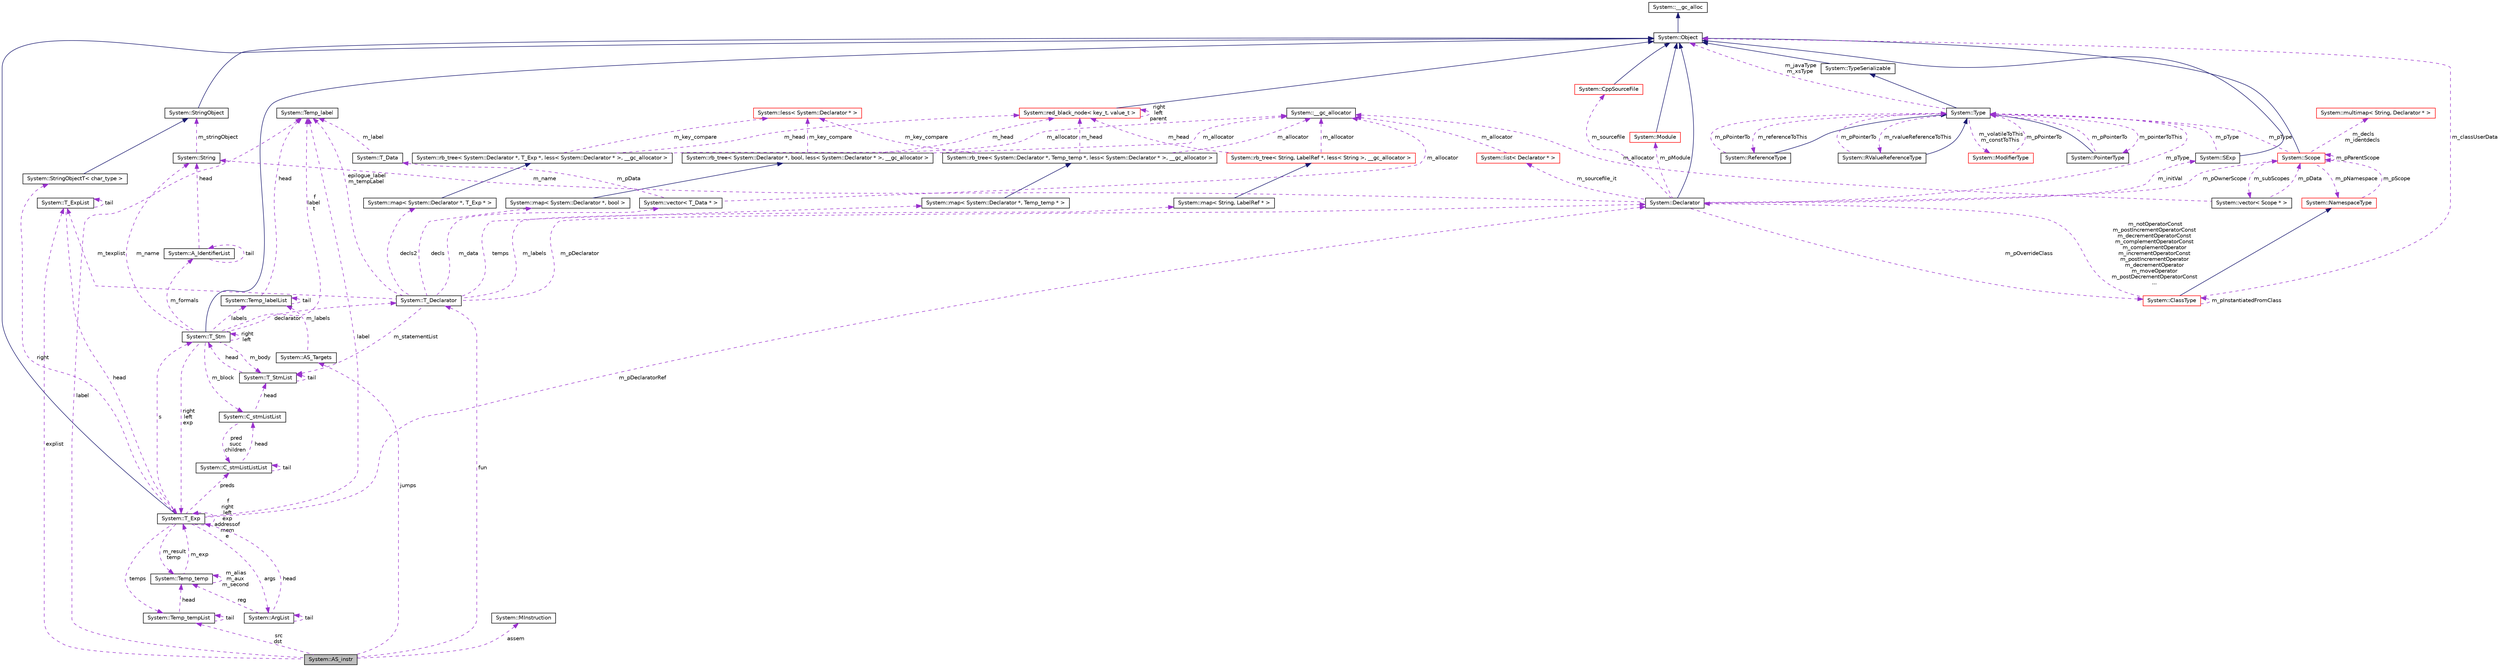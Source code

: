 digraph G
{
  edge [fontname="Helvetica",fontsize="10",labelfontname="Helvetica",labelfontsize="10"];
  node [fontname="Helvetica",fontsize="10",shape=record];
  Node1 [label="System::AS_instr",height=0.2,width=0.4,color="black", fillcolor="grey75", style="filled" fontcolor="black"];
  Node2 -> Node1 [dir="back",color="darkorchid3",fontsize="10",style="dashed",label=" explist" ,fontname="Helvetica"];
  Node2 [label="System::T_ExpList",height=0.2,width=0.4,color="black", fillcolor="white", style="filled",URL="$class_system_1_1_t___exp_list.html"];
  Node2 -> Node2 [dir="back",color="darkorchid3",fontsize="10",style="dashed",label=" tail" ,fontname="Helvetica"];
  Node3 -> Node2 [dir="back",color="darkorchid3",fontsize="10",style="dashed",label=" head" ,fontname="Helvetica"];
  Node3 [label="System::T_Exp",height=0.2,width=0.4,color="black", fillcolor="white", style="filled",URL="$class_system_1_1_t___exp.html"];
  Node4 -> Node3 [dir="back",color="midnightblue",fontsize="10",style="solid",fontname="Helvetica"];
  Node4 [label="System::Object",height=0.2,width=0.4,color="black", fillcolor="white", style="filled",URL="$class_system_1_1_object.html"];
  Node5 -> Node4 [dir="back",color="midnightblue",fontsize="10",style="solid",fontname="Helvetica"];
  Node5 [label="System::__gc_alloc",height=0.2,width=0.4,color="black", fillcolor="white", style="filled",URL="$class_system_1_1____gc__alloc.html"];
  Node6 -> Node3 [dir="back",color="darkorchid3",fontsize="10",style="dashed",label=" preds" ,fontname="Helvetica"];
  Node6 [label="System::C_stmListListList",height=0.2,width=0.4,color="black", fillcolor="white", style="filled",URL="$class_system_1_1_c__stm_list_list_list.html"];
  Node6 -> Node6 [dir="back",color="darkorchid3",fontsize="10",style="dashed",label=" tail" ,fontname="Helvetica"];
  Node7 -> Node6 [dir="back",color="darkorchid3",fontsize="10",style="dashed",label=" head" ,fontname="Helvetica"];
  Node7 [label="System::C_stmListList",height=0.2,width=0.4,color="black", fillcolor="white", style="filled",URL="$class_system_1_1_c__stm_list_list.html"];
  Node6 -> Node7 [dir="back",color="darkorchid3",fontsize="10",style="dashed",label=" pred\nsucc\nchildren" ,fontname="Helvetica"];
  Node8 -> Node7 [dir="back",color="darkorchid3",fontsize="10",style="dashed",label=" head" ,fontname="Helvetica"];
  Node8 [label="System::T_StmList",height=0.2,width=0.4,color="black", fillcolor="white", style="filled",URL="$class_system_1_1_t___stm_list.html"];
  Node9 -> Node8 [dir="back",color="darkorchid3",fontsize="10",style="dashed",label=" head" ,fontname="Helvetica"];
  Node9 [label="System::T_Stm",height=0.2,width=0.4,color="black", fillcolor="white", style="filled",URL="$class_system_1_1_t___stm.html"];
  Node4 -> Node9 [dir="back",color="midnightblue",fontsize="10",style="solid",fontname="Helvetica"];
  Node9 -> Node9 [dir="back",color="darkorchid3",fontsize="10",style="dashed",label=" right\nleft" ,fontname="Helvetica"];
  Node8 -> Node9 [dir="back",color="darkorchid3",fontsize="10",style="dashed",label=" m_body" ,fontname="Helvetica"];
  Node10 -> Node9 [dir="back",color="darkorchid3",fontsize="10",style="dashed",label=" labels" ,fontname="Helvetica"];
  Node10 [label="System::Temp_labelList",height=0.2,width=0.4,color="black", fillcolor="white", style="filled",URL="$struct_system_1_1_temp__label_list.html"];
  Node10 -> Node10 [dir="back",color="darkorchid3",fontsize="10",style="dashed",label=" tail" ,fontname="Helvetica"];
  Node11 -> Node10 [dir="back",color="darkorchid3",fontsize="10",style="dashed",label=" head" ,fontname="Helvetica"];
  Node11 [label="System::Temp_label",height=0.2,width=0.4,color="black", fillcolor="white", style="filled",URL="$class_system_1_1_temp__label.html"];
  Node11 -> Node9 [dir="back",color="darkorchid3",fontsize="10",style="dashed",label=" f\nlabel\nt" ,fontname="Helvetica"];
  Node12 -> Node9 [dir="back",color="darkorchid3",fontsize="10",style="dashed",label=" declarator" ,fontname="Helvetica"];
  Node12 [label="System::T_Declarator",height=0.2,width=0.4,color="black", fillcolor="white", style="filled",URL="$class_system_1_1_t___declarator.html"];
  Node13 -> Node12 [dir="back",color="darkorchid3",fontsize="10",style="dashed",label=" decls" ,fontname="Helvetica"];
  Node13 [label="System::map\< System::Declarator *, bool \>",height=0.2,width=0.4,color="black", fillcolor="white", style="filled",URL="$class_system_1_1map.html"];
  Node14 -> Node13 [dir="back",color="midnightblue",fontsize="10",style="solid",fontname="Helvetica"];
  Node14 [label="System::rb_tree\< System::Declarator *, bool, less\< System::Declarator * \>, __gc_allocator \>",height=0.2,width=0.4,color="black", fillcolor="white", style="filled",URL="$class_system_1_1rb__tree.html"];
  Node15 -> Node14 [dir="back",color="darkorchid3",fontsize="10",style="dashed",label=" m_allocator" ,fontname="Helvetica"];
  Node15 [label="System::__gc_allocator",height=0.2,width=0.4,color="black", fillcolor="white", style="filled",URL="$class_system_1_1____gc__allocator.html"];
  Node16 -> Node14 [dir="back",color="darkorchid3",fontsize="10",style="dashed",label=" m_key_compare" ,fontname="Helvetica"];
  Node16 [label="System::less\< System::Declarator * \>",height=0.2,width=0.4,color="red", fillcolor="white", style="filled",URL="$class_system_1_1less.html"];
  Node17 -> Node14 [dir="back",color="darkorchid3",fontsize="10",style="dashed",label=" m_head" ,fontname="Helvetica"];
  Node17 [label="System::red_black_node\< key_t, value_t \>",height=0.2,width=0.4,color="red", fillcolor="white", style="filled",URL="$class_system_1_1red__black__node.html"];
  Node4 -> Node17 [dir="back",color="midnightblue",fontsize="10",style="solid",fontname="Helvetica"];
  Node17 -> Node17 [dir="back",color="darkorchid3",fontsize="10",style="dashed",label=" right\nleft\nparent" ,fontname="Helvetica"];
  Node2 -> Node12 [dir="back",color="darkorchid3",fontsize="10",style="dashed",label=" m_texplist" ,fontname="Helvetica"];
  Node8 -> Node12 [dir="back",color="darkorchid3",fontsize="10",style="dashed",label=" m_statementList" ,fontname="Helvetica"];
  Node11 -> Node12 [dir="back",color="darkorchid3",fontsize="10",style="dashed",label=" epilogue_label\nm_tempLabel" ,fontname="Helvetica"];
  Node18 -> Node12 [dir="back",color="darkorchid3",fontsize="10",style="dashed",label=" m_pDeclarator" ,fontname="Helvetica"];
  Node18 [label="System::Declarator",height=0.2,width=0.4,color="black", fillcolor="white", style="filled",URL="$class_system_1_1_declarator.html"];
  Node4 -> Node18 [dir="back",color="midnightblue",fontsize="10",style="solid",fontname="Helvetica"];
  Node19 -> Node18 [dir="back",color="darkorchid3",fontsize="10",style="dashed",label=" m_pType" ,fontname="Helvetica"];
  Node19 [label="System::Type",height=0.2,width=0.4,color="black", fillcolor="white", style="filled",URL="$class_system_1_1_type.html"];
  Node20 -> Node19 [dir="back",color="midnightblue",fontsize="10",style="solid",fontname="Helvetica"];
  Node20 [label="System::TypeSerializable",height=0.2,width=0.4,color="black", fillcolor="white", style="filled",URL="$class_system_1_1_type_serializable.html"];
  Node4 -> Node20 [dir="back",color="midnightblue",fontsize="10",style="solid",fontname="Helvetica"];
  Node21 -> Node19 [dir="back",color="darkorchid3",fontsize="10",style="dashed",label=" m_pointerToThis" ,fontname="Helvetica"];
  Node21 [label="System::PointerType",height=0.2,width=0.4,color="black", fillcolor="white", style="filled",URL="$class_system_1_1_pointer_type.html"];
  Node19 -> Node21 [dir="back",color="midnightblue",fontsize="10",style="solid",fontname="Helvetica"];
  Node19 -> Node21 [dir="back",color="darkorchid3",fontsize="10",style="dashed",label=" m_pPointerTo" ,fontname="Helvetica"];
  Node22 -> Node19 [dir="back",color="darkorchid3",fontsize="10",style="dashed",label=" m_referenceToThis" ,fontname="Helvetica"];
  Node22 [label="System::ReferenceType",height=0.2,width=0.4,color="black", fillcolor="white", style="filled",URL="$class_system_1_1_reference_type.html"];
  Node19 -> Node22 [dir="back",color="midnightblue",fontsize="10",style="solid",fontname="Helvetica"];
  Node19 -> Node22 [dir="back",color="darkorchid3",fontsize="10",style="dashed",label=" m_pPointerTo" ,fontname="Helvetica"];
  Node23 -> Node19 [dir="back",color="darkorchid3",fontsize="10",style="dashed",label=" m_rvalueReferenceToThis" ,fontname="Helvetica"];
  Node23 [label="System::RValueReferenceType",height=0.2,width=0.4,color="black", fillcolor="white", style="filled",URL="$class_system_1_1_r_value_reference_type.html"];
  Node19 -> Node23 [dir="back",color="midnightblue",fontsize="10",style="solid",fontname="Helvetica"];
  Node19 -> Node23 [dir="back",color="darkorchid3",fontsize="10",style="dashed",label=" m_pPointerTo" ,fontname="Helvetica"];
  Node24 -> Node19 [dir="back",color="darkorchid3",fontsize="10",style="dashed",label=" m_volatileToThis\nm_constToThis" ,fontname="Helvetica"];
  Node24 [label="System::ModifierType",height=0.2,width=0.4,color="red", fillcolor="white", style="filled",URL="$class_system_1_1_modifier_type.html"];
  Node19 -> Node24 [dir="back",color="darkorchid3",fontsize="10",style="dashed",label=" m_pPointerTo" ,fontname="Helvetica"];
  Node4 -> Node19 [dir="back",color="darkorchid3",fontsize="10",style="dashed",label=" m_javaType\nm_xsType" ,fontname="Helvetica"];
  Node25 -> Node18 [dir="back",color="darkorchid3",fontsize="10",style="dashed",label=" m_pOwnerScope" ,fontname="Helvetica"];
  Node25 [label="System::Scope",height=0.2,width=0.4,color="red", fillcolor="white", style="filled",URL="$class_system_1_1_scope.html"];
  Node4 -> Node25 [dir="back",color="midnightblue",fontsize="10",style="solid",fontname="Helvetica"];
  Node19 -> Node25 [dir="back",color="darkorchid3",fontsize="10",style="dashed",label=" m_pType" ,fontname="Helvetica"];
  Node26 -> Node25 [dir="back",color="darkorchid3",fontsize="10",style="dashed",label=" m_subScopes" ,fontname="Helvetica"];
  Node26 [label="System::vector\< Scope * \>",height=0.2,width=0.4,color="black", fillcolor="white", style="filled",URL="$class_system_1_1vector.html"];
  Node25 -> Node26 [dir="back",color="darkorchid3",fontsize="10",style="dashed",label=" m_pData" ,fontname="Helvetica"];
  Node15 -> Node26 [dir="back",color="darkorchid3",fontsize="10",style="dashed",label=" m_allocator" ,fontname="Helvetica"];
  Node25 -> Node25 [dir="back",color="darkorchid3",fontsize="10",style="dashed",label=" m_pParentScope" ,fontname="Helvetica"];
  Node27 -> Node25 [dir="back",color="darkorchid3",fontsize="10",style="dashed",label=" m_decls\nm_identdecls" ,fontname="Helvetica"];
  Node27 [label="System::multimap\< String, Declarator * \>",height=0.2,width=0.4,color="red", fillcolor="white", style="filled",URL="$class_system_1_1multimap.html"];
  Node28 -> Node25 [dir="back",color="darkorchid3",fontsize="10",style="dashed",label=" m_pNamespace" ,fontname="Helvetica"];
  Node28 [label="System::NamespaceType",height=0.2,width=0.4,color="red", fillcolor="white", style="filled",URL="$class_system_1_1_namespace_type.html"];
  Node25 -> Node28 [dir="back",color="darkorchid3",fontsize="10",style="dashed",label=" m_pScope" ,fontname="Helvetica"];
  Node29 -> Node18 [dir="back",color="darkorchid3",fontsize="10",style="dashed",label=" m_initVal" ,fontname="Helvetica"];
  Node29 [label="System::SExp",height=0.2,width=0.4,color="black", fillcolor="white", style="filled",URL="$class_system_1_1_s_exp.html"];
  Node4 -> Node29 [dir="back",color="midnightblue",fontsize="10",style="solid",fontname="Helvetica"];
  Node19 -> Node29 [dir="back",color="darkorchid3",fontsize="10",style="dashed",label=" m_pType" ,fontname="Helvetica"];
  Node30 -> Node18 [dir="back",color="darkorchid3",fontsize="10",style="dashed",label=" m_sourcefile" ,fontname="Helvetica"];
  Node30 [label="System::CppSourceFile",height=0.2,width=0.4,color="red", fillcolor="white", style="filled",URL="$class_system_1_1_cpp_source_file.html"];
  Node4 -> Node30 [dir="back",color="midnightblue",fontsize="10",style="solid",fontname="Helvetica"];
  Node31 -> Node18 [dir="back",color="darkorchid3",fontsize="10",style="dashed",label=" m_pOverrideClass" ,fontname="Helvetica"];
  Node31 [label="System::ClassType",height=0.2,width=0.4,color="red", fillcolor="white", style="filled",URL="$class_system_1_1_class_type.html"];
  Node28 -> Node31 [dir="back",color="midnightblue",fontsize="10",style="solid",fontname="Helvetica"];
  Node18 -> Node31 [dir="back",color="darkorchid3",fontsize="10",style="dashed",label=" m_notOperatorConst\nm_postIncrementOperatorConst\nm_decrementOperatorConst\nm_complementOperatorConst\nm_complementOperator\nm_incrementOperatorConst\nm_postIncrementOperator\nm_decrementOperator\nm_moveOperator\nm_postDecrementOperatorConst\n..." ,fontname="Helvetica"];
  Node31 -> Node31 [dir="back",color="darkorchid3",fontsize="10",style="dashed",label=" m_pInstantiatedFromClass" ,fontname="Helvetica"];
  Node4 -> Node31 [dir="back",color="darkorchid3",fontsize="10",style="dashed",label=" m_classUserData" ,fontname="Helvetica"];
  Node32 -> Node18 [dir="back",color="darkorchid3",fontsize="10",style="dashed",label=" m_name" ,fontname="Helvetica"];
  Node32 [label="System::String",height=0.2,width=0.4,color="black", fillcolor="white", style="filled",URL="$class_system_1_1_string.html"];
  Node33 -> Node32 [dir="back",color="darkorchid3",fontsize="10",style="dashed",label=" m_stringObject" ,fontname="Helvetica"];
  Node33 [label="System::StringObject",height=0.2,width=0.4,color="black", fillcolor="white", style="filled",URL="$class_system_1_1_string_object.html"];
  Node4 -> Node33 [dir="back",color="midnightblue",fontsize="10",style="solid",fontname="Helvetica"];
  Node34 -> Node18 [dir="back",color="darkorchid3",fontsize="10",style="dashed",label=" m_pModule" ,fontname="Helvetica"];
  Node34 [label="System::Module",height=0.2,width=0.4,color="red", fillcolor="white", style="filled",URL="$class_system_1_1_module.html"];
  Node4 -> Node34 [dir="back",color="midnightblue",fontsize="10",style="solid",fontname="Helvetica"];
  Node35 -> Node18 [dir="back",color="darkorchid3",fontsize="10",style="dashed",label=" m_sourcefile_it" ,fontname="Helvetica"];
  Node35 [label="System::list\< Declarator * \>",height=0.2,width=0.4,color="red", fillcolor="white", style="filled",URL="$class_system_1_1list.html"];
  Node15 -> Node35 [dir="back",color="darkorchid3",fontsize="10",style="dashed",label=" m_allocator" ,fontname="Helvetica"];
  Node36 -> Node12 [dir="back",color="darkorchid3",fontsize="10",style="dashed",label=" temps" ,fontname="Helvetica"];
  Node36 [label="System::map\< System::Declarator *, Temp_temp * \>",height=0.2,width=0.4,color="black", fillcolor="white", style="filled",URL="$class_system_1_1map.html"];
  Node37 -> Node36 [dir="back",color="midnightblue",fontsize="10",style="solid",fontname="Helvetica"];
  Node37 [label="System::rb_tree\< System::Declarator *, Temp_temp *, less\< System::Declarator * \>, __gc_allocator \>",height=0.2,width=0.4,color="black", fillcolor="white", style="filled",URL="$class_system_1_1rb__tree.html"];
  Node15 -> Node37 [dir="back",color="darkorchid3",fontsize="10",style="dashed",label=" m_allocator" ,fontname="Helvetica"];
  Node16 -> Node37 [dir="back",color="darkorchid3",fontsize="10",style="dashed",label=" m_key_compare" ,fontname="Helvetica"];
  Node17 -> Node37 [dir="back",color="darkorchid3",fontsize="10",style="dashed",label=" m_head" ,fontname="Helvetica"];
  Node38 -> Node12 [dir="back",color="darkorchid3",fontsize="10",style="dashed",label=" m_data" ,fontname="Helvetica"];
  Node38 [label="System::vector\< T_Data * \>",height=0.2,width=0.4,color="black", fillcolor="white", style="filled",URL="$class_system_1_1vector.html"];
  Node15 -> Node38 [dir="back",color="darkorchid3",fontsize="10",style="dashed",label=" m_allocator" ,fontname="Helvetica"];
  Node39 -> Node38 [dir="back",color="darkorchid3",fontsize="10",style="dashed",label=" m_pData" ,fontname="Helvetica"];
  Node39 [label="System::T_Data",height=0.2,width=0.4,color="black", fillcolor="white", style="filled",URL="$class_system_1_1_t___data.html"];
  Node11 -> Node39 [dir="back",color="darkorchid3",fontsize="10",style="dashed",label=" m_label" ,fontname="Helvetica"];
  Node40 -> Node12 [dir="back",color="darkorchid3",fontsize="10",style="dashed",label=" m_labels" ,fontname="Helvetica"];
  Node40 [label="System::map\< String, LabelRef * \>",height=0.2,width=0.4,color="black", fillcolor="white", style="filled",URL="$class_system_1_1map.html"];
  Node41 -> Node40 [dir="back",color="midnightblue",fontsize="10",style="solid",fontname="Helvetica"];
  Node41 [label="System::rb_tree\< String, LabelRef *, less\< String \>, __gc_allocator \>",height=0.2,width=0.4,color="red", fillcolor="white", style="filled",URL="$class_system_1_1rb__tree.html"];
  Node15 -> Node41 [dir="back",color="darkorchid3",fontsize="10",style="dashed",label=" m_allocator" ,fontname="Helvetica"];
  Node17 -> Node41 [dir="back",color="darkorchid3",fontsize="10",style="dashed",label=" m_head" ,fontname="Helvetica"];
  Node42 -> Node12 [dir="back",color="darkorchid3",fontsize="10",style="dashed",label=" decls2" ,fontname="Helvetica"];
  Node42 [label="System::map\< System::Declarator *, T_Exp * \>",height=0.2,width=0.4,color="black", fillcolor="white", style="filled",URL="$class_system_1_1map.html"];
  Node43 -> Node42 [dir="back",color="midnightblue",fontsize="10",style="solid",fontname="Helvetica"];
  Node43 [label="System::rb_tree\< System::Declarator *, T_Exp *, less\< System::Declarator * \>, __gc_allocator \>",height=0.2,width=0.4,color="black", fillcolor="white", style="filled",URL="$class_system_1_1rb__tree.html"];
  Node15 -> Node43 [dir="back",color="darkorchid3",fontsize="10",style="dashed",label=" m_allocator" ,fontname="Helvetica"];
  Node16 -> Node43 [dir="back",color="darkorchid3",fontsize="10",style="dashed",label=" m_key_compare" ,fontname="Helvetica"];
  Node17 -> Node43 [dir="back",color="darkorchid3",fontsize="10",style="dashed",label=" m_head" ,fontname="Helvetica"];
  Node3 -> Node9 [dir="back",color="darkorchid3",fontsize="10",style="dashed",label=" right\nleft\nexp" ,fontname="Helvetica"];
  Node44 -> Node9 [dir="back",color="darkorchid3",fontsize="10",style="dashed",label=" m_formals" ,fontname="Helvetica"];
  Node44 [label="System::A_IdentifierList",height=0.2,width=0.4,color="black", fillcolor="white", style="filled",URL="$class_system_1_1_a___identifier_list.html"];
  Node44 -> Node44 [dir="back",color="darkorchid3",fontsize="10",style="dashed",label=" tail" ,fontname="Helvetica"];
  Node32 -> Node44 [dir="back",color="darkorchid3",fontsize="10",style="dashed",label=" head" ,fontname="Helvetica"];
  Node32 -> Node9 [dir="back",color="darkorchid3",fontsize="10",style="dashed",label=" m_name" ,fontname="Helvetica"];
  Node7 -> Node9 [dir="back",color="darkorchid3",fontsize="10",style="dashed",label=" m_block" ,fontname="Helvetica"];
  Node8 -> Node8 [dir="back",color="darkorchid3",fontsize="10",style="dashed",label=" tail" ,fontname="Helvetica"];
  Node9 -> Node3 [dir="back",color="darkorchid3",fontsize="10",style="dashed",label=" s" ,fontname="Helvetica"];
  Node45 -> Node3 [dir="back",color="darkorchid3",fontsize="10",style="dashed",label=" temps" ,fontname="Helvetica"];
  Node45 [label="System::Temp_tempList",height=0.2,width=0.4,color="black", fillcolor="white", style="filled",URL="$class_system_1_1_temp__temp_list.html"];
  Node45 -> Node45 [dir="back",color="darkorchid3",fontsize="10",style="dashed",label=" tail" ,fontname="Helvetica"];
  Node46 -> Node45 [dir="back",color="darkorchid3",fontsize="10",style="dashed",label=" head" ,fontname="Helvetica"];
  Node46 [label="System::Temp_temp",height=0.2,width=0.4,color="black", fillcolor="white", style="filled",URL="$class_system_1_1_temp__temp.html"];
  Node46 -> Node46 [dir="back",color="darkorchid3",fontsize="10",style="dashed",label=" m_alias\nm_aux\nm_second" ,fontname="Helvetica"];
  Node3 -> Node46 [dir="back",color="darkorchid3",fontsize="10",style="dashed",label=" m_exp" ,fontname="Helvetica"];
  Node11 -> Node3 [dir="back",color="darkorchid3",fontsize="10",style="dashed",label=" label" ,fontname="Helvetica"];
  Node18 -> Node3 [dir="back",color="darkorchid3",fontsize="10",style="dashed",label=" m_pDeclaratorRef" ,fontname="Helvetica"];
  Node47 -> Node3 [dir="back",color="darkorchid3",fontsize="10",style="dashed",label=" args" ,fontname="Helvetica"];
  Node47 [label="System::ArgList",height=0.2,width=0.4,color="black", fillcolor="white", style="filled",URL="$class_system_1_1_arg_list.html"];
  Node47 -> Node47 [dir="back",color="darkorchid3",fontsize="10",style="dashed",label=" tail" ,fontname="Helvetica"];
  Node46 -> Node47 [dir="back",color="darkorchid3",fontsize="10",style="dashed",label=" reg" ,fontname="Helvetica"];
  Node3 -> Node47 [dir="back",color="darkorchid3",fontsize="10",style="dashed",label=" head" ,fontname="Helvetica"];
  Node46 -> Node3 [dir="back",color="darkorchid3",fontsize="10",style="dashed",label=" m_result\ntemp" ,fontname="Helvetica"];
  Node3 -> Node3 [dir="back",color="darkorchid3",fontsize="10",style="dashed",label=" f\nright\nleft\nexp\naddressof\nmem\ne" ,fontname="Helvetica"];
  Node48 -> Node3 [dir="back",color="darkorchid3",fontsize="10",style="dashed",label=" right" ,fontname="Helvetica"];
  Node48 [label="System::StringObjectT\< char_type \>",height=0.2,width=0.4,color="black", fillcolor="white", style="filled",URL="$class_system_1_1_string_object_t.html"];
  Node33 -> Node48 [dir="back",color="midnightblue",fontsize="10",style="solid",fontname="Helvetica"];
  Node49 -> Node1 [dir="back",color="darkorchid3",fontsize="10",style="dashed",label=" jumps" ,fontname="Helvetica"];
  Node49 [label="System::AS_Targets",height=0.2,width=0.4,color="black", fillcolor="white", style="filled",URL="$class_system_1_1_a_s___targets.html"];
  Node10 -> Node49 [dir="back",color="darkorchid3",fontsize="10",style="dashed",label=" m_labels" ,fontname="Helvetica"];
  Node45 -> Node1 [dir="back",color="darkorchid3",fontsize="10",style="dashed",label=" src\ndst" ,fontname="Helvetica"];
  Node11 -> Node1 [dir="back",color="darkorchid3",fontsize="10",style="dashed",label=" label" ,fontname="Helvetica"];
  Node50 -> Node1 [dir="back",color="darkorchid3",fontsize="10",style="dashed",label=" assem" ,fontname="Helvetica"];
  Node50 [label="System::MInstruction",height=0.2,width=0.4,color="black", fillcolor="white", style="filled",URL="$class_system_1_1_m_instruction.html"];
  Node12 -> Node1 [dir="back",color="darkorchid3",fontsize="10",style="dashed",label=" fun" ,fontname="Helvetica"];
}
